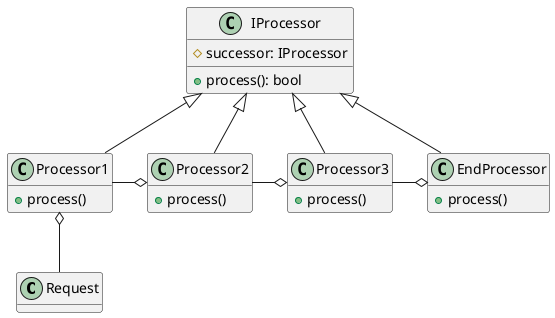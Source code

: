 @startuml
class Request

class IProcessor {
    #successor: IProcessor
    +process(): bool
}

class Processor1 {
    +process()
}

class Processor2 {
    +process()
}

class Processor3 {
    +process()
}

class EndProcessor {
    +process()
}

Request -u-o Processor1
Processor1 -r-o Processor2
Processor2 -r-o Processor3
Processor3 -r-o EndProcessor

Processor1 -u-|> IProcessor
Processor2 -u-|> IProcessor
Processor3 -u-|> IProcessor
EndProcessor -u-|> IProcessor

hide empty fields
@enduml

